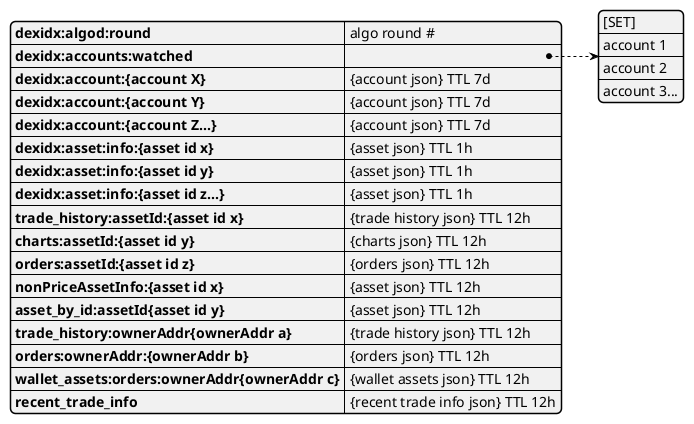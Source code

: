 @startjson
{
    "dexidx:algod:round" : "algo round #",
    "dexidx:accounts:watched" : [
        "[SET]",
        "account 1",
        "account 2",
        "account 3..."
    ],
    "dexidx:account:{account X}" : "{account json} TTL 7d",
    "dexidx:account:{account Y}" : "{account json} TTL 7d",
    "dexidx:account:{account Z...}" : "{account json} TTL 7d",
    "dexidx:asset:info:{asset id x}" : "{asset json} TTL 1h",
    "dexidx:asset:info:{asset id y}" : "{asset json} TTL 1h",
    "dexidx:asset:info:{asset id z...}" : "{asset json} TTL 1h",
    "trade_history:assetId:{asset id x}" : "{trade history json} TTL 12h",
    "charts:assetId:{asset id y}" : "{charts json} TTL 12h",
    "orders:assetId:{asset id z}" : "{orders json} TTL 12h",
    "nonPriceAssetInfo:{asset id x}" : "{asset json} TTL 12h",
    "asset_by_id:assetId{asset id y}" : "{asset json} TTL 12h",
    "trade_history:ownerAddr{ownerAddr a}" : "{trade history json} TTL 12h",
    "orders:ownerAddr:{ownerAddr b}" : "{orders json} TTL 12h",
    "wallet_assets:orders:ownerAddr{ownerAddr c}" : "{wallet assets json} TTL 12h",
    "recent_trade_info" : "{recent trade info json} TTL 12h"
}
@endjson